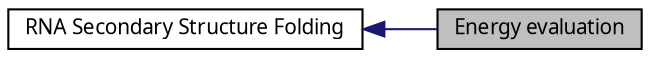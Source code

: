 digraph structs
{
  bgcolor="transparent";
  edge [fontname="FreeSans.ttf",fontsize=8,labelfontname="FreeSans.ttf",labelfontsize=8];
  node [fontname="FreeSans.ttf",fontsize=10,shape=record];
rankdir=LR;
  Node0 [label="Energy evaluation",height=0.2,width=0.4,color="black", fillcolor="grey75", style="filled" fontcolor="black"];
  Node1 [label="RNA Secondary Structure Folding",height=0.2,width=0.4,color="black",URL="$group__folding__routines.html"];
  Node1->Node0 [shape=plaintext, color="midnightblue", dir="back", style="solid"];
}

